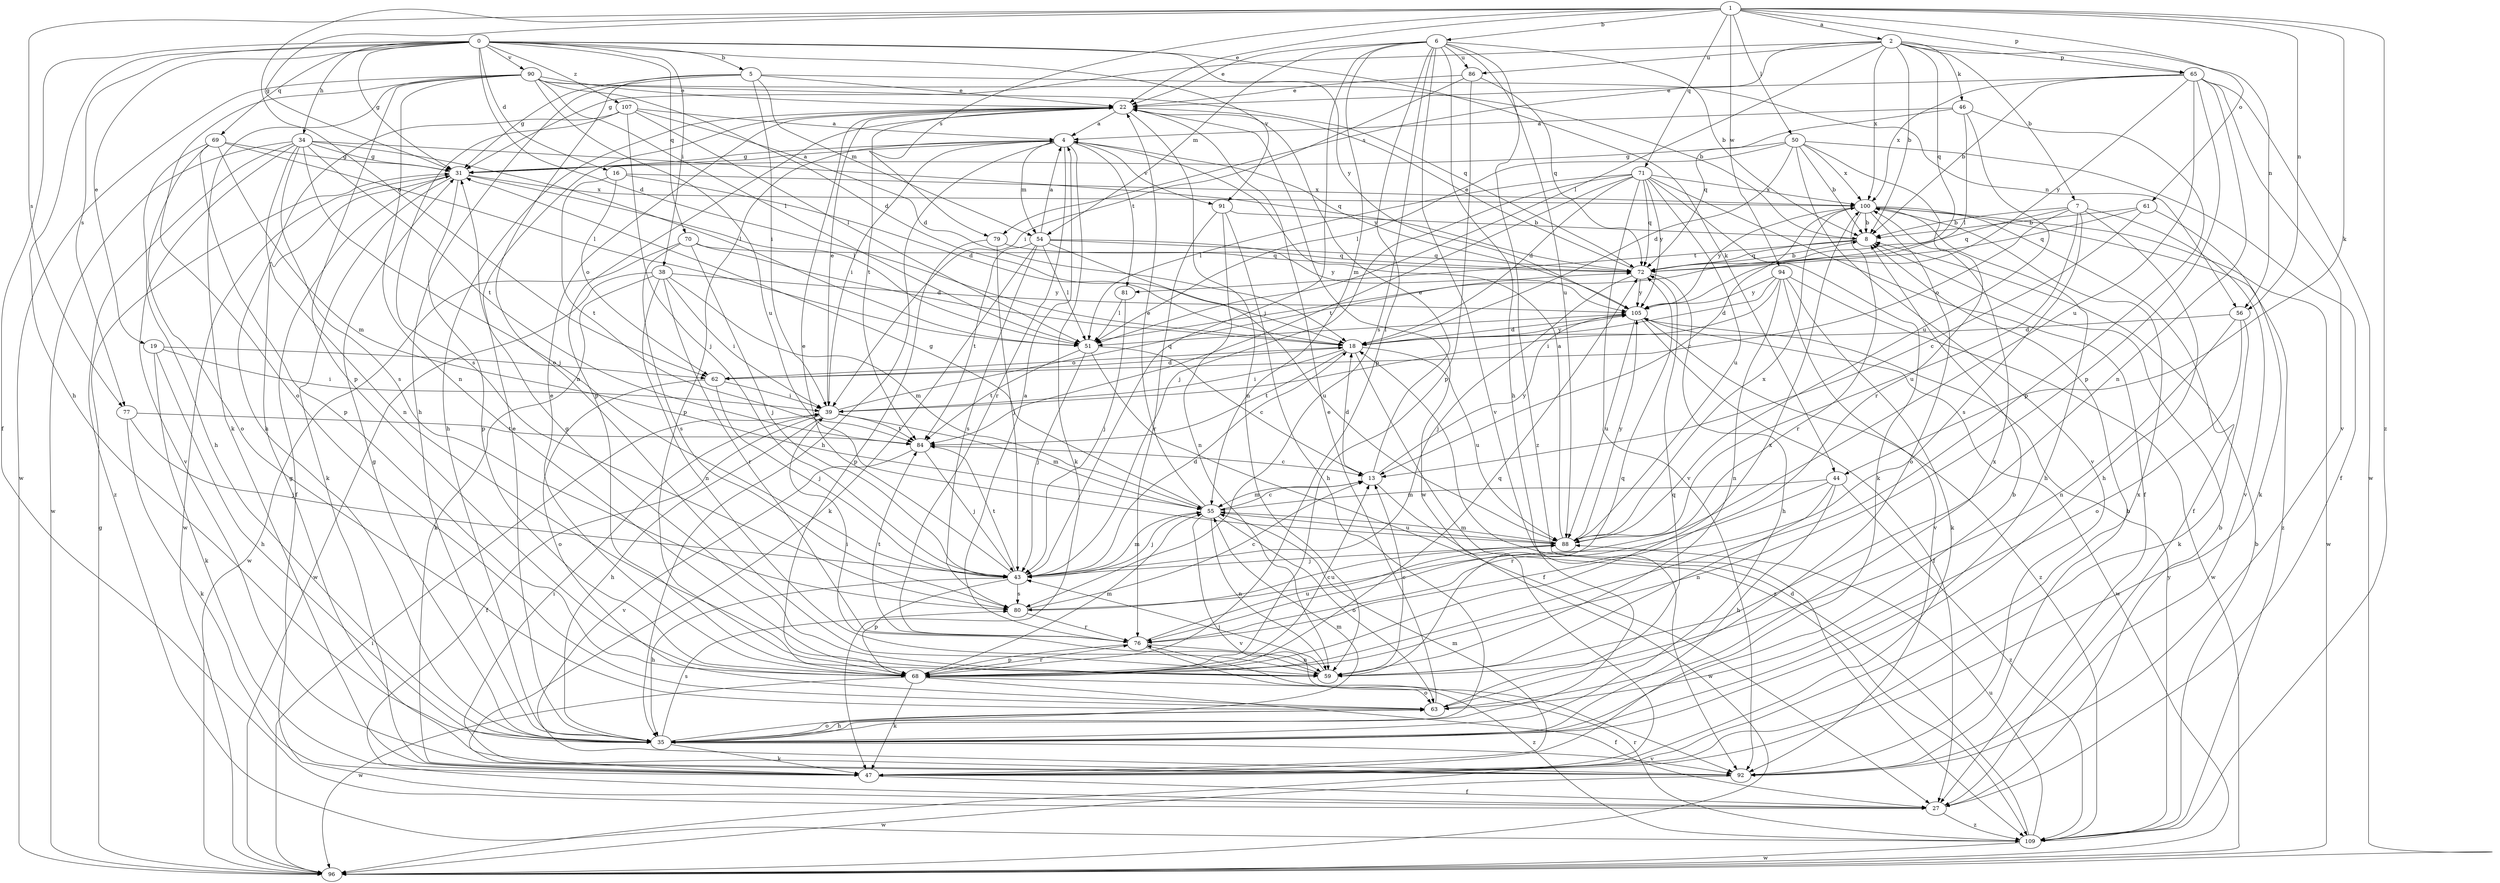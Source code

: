 strict digraph  {
0;
1;
2;
4;
5;
6;
7;
8;
13;
16;
18;
19;
22;
27;
31;
34;
35;
38;
39;
43;
44;
46;
47;
50;
51;
54;
55;
56;
59;
61;
62;
63;
65;
68;
69;
70;
71;
72;
76;
77;
79;
80;
81;
84;
86;
88;
90;
91;
92;
94;
96;
100;
105;
107;
109;
0 -> 5  [label=b];
0 -> 16  [label=d];
0 -> 18  [label=d];
0 -> 19  [label=e];
0 -> 27  [label=f];
0 -> 31  [label=g];
0 -> 34  [label=h];
0 -> 35  [label=h];
0 -> 38  [label=i];
0 -> 44  [label=k];
0 -> 69  [label=q];
0 -> 70  [label=q];
0 -> 77  [label=s];
0 -> 90  [label=v];
0 -> 91  [label=v];
0 -> 105  [label=y];
0 -> 107  [label=z];
1 -> 2  [label=a];
1 -> 6  [label=b];
1 -> 22  [label=e];
1 -> 31  [label=g];
1 -> 44  [label=k];
1 -> 50  [label=l];
1 -> 56  [label=n];
1 -> 61  [label=o];
1 -> 62  [label=o];
1 -> 65  [label=p];
1 -> 71  [label=q];
1 -> 77  [label=s];
1 -> 79  [label=s];
1 -> 94  [label=w];
1 -> 109  [label=z];
2 -> 7  [label=b];
2 -> 8  [label=b];
2 -> 31  [label=g];
2 -> 46  [label=k];
2 -> 51  [label=l];
2 -> 56  [label=n];
2 -> 65  [label=p];
2 -> 72  [label=q];
2 -> 79  [label=s];
2 -> 86  [label=u];
2 -> 100  [label=x];
4 -> 31  [label=g];
4 -> 35  [label=h];
4 -> 39  [label=i];
4 -> 47  [label=k];
4 -> 54  [label=m];
4 -> 68  [label=p];
4 -> 76  [label=r];
4 -> 81  [label=t];
4 -> 91  [label=v];
4 -> 105  [label=y];
5 -> 22  [label=e];
5 -> 31  [label=g];
5 -> 35  [label=h];
5 -> 39  [label=i];
5 -> 54  [label=m];
5 -> 56  [label=n];
5 -> 59  [label=n];
6 -> 8  [label=b];
6 -> 22  [label=e];
6 -> 35  [label=h];
6 -> 43  [label=j];
6 -> 54  [label=m];
6 -> 55  [label=m];
6 -> 68  [label=p];
6 -> 80  [label=s];
6 -> 86  [label=u];
6 -> 88  [label=u];
6 -> 92  [label=v];
6 -> 109  [label=z];
7 -> 8  [label=b];
7 -> 35  [label=h];
7 -> 62  [label=o];
7 -> 72  [label=q];
7 -> 80  [label=s];
7 -> 88  [label=u];
7 -> 92  [label=v];
8 -> 72  [label=q];
8 -> 81  [label=t];
13 -> 18  [label=d];
13 -> 22  [label=e];
13 -> 55  [label=m];
13 -> 96  [label=w];
13 -> 105  [label=y];
16 -> 18  [label=d];
16 -> 62  [label=o];
16 -> 84  [label=t];
16 -> 100  [label=x];
18 -> 39  [label=i];
18 -> 62  [label=o];
18 -> 84  [label=t];
18 -> 88  [label=u];
18 -> 105  [label=y];
18 -> 109  [label=z];
19 -> 35  [label=h];
19 -> 39  [label=i];
19 -> 47  [label=k];
19 -> 62  [label=o];
22 -> 4  [label=a];
22 -> 35  [label=h];
22 -> 59  [label=n];
22 -> 68  [label=p];
22 -> 84  [label=t];
22 -> 96  [label=w];
27 -> 8  [label=b];
27 -> 109  [label=z];
31 -> 4  [label=a];
31 -> 27  [label=f];
31 -> 47  [label=k];
31 -> 51  [label=l];
31 -> 68  [label=p];
31 -> 96  [label=w];
31 -> 100  [label=x];
34 -> 31  [label=g];
34 -> 43  [label=j];
34 -> 51  [label=l];
34 -> 59  [label=n];
34 -> 72  [label=q];
34 -> 80  [label=s];
34 -> 84  [label=t];
34 -> 92  [label=v];
34 -> 96  [label=w];
34 -> 109  [label=z];
35 -> 8  [label=b];
35 -> 22  [label=e];
35 -> 31  [label=g];
35 -> 47  [label=k];
35 -> 55  [label=m];
35 -> 63  [label=o];
35 -> 80  [label=s];
35 -> 92  [label=v];
38 -> 39  [label=i];
38 -> 47  [label=k];
38 -> 55  [label=m];
38 -> 59  [label=n];
38 -> 76  [label=r];
38 -> 96  [label=w];
38 -> 105  [label=y];
39 -> 22  [label=e];
39 -> 27  [label=f];
39 -> 35  [label=h];
39 -> 55  [label=m];
39 -> 72  [label=q];
39 -> 84  [label=t];
43 -> 18  [label=d];
43 -> 22  [label=e];
43 -> 35  [label=h];
43 -> 55  [label=m];
43 -> 68  [label=p];
43 -> 80  [label=s];
43 -> 84  [label=t];
44 -> 35  [label=h];
44 -> 55  [label=m];
44 -> 59  [label=n];
44 -> 76  [label=r];
44 -> 109  [label=z];
46 -> 4  [label=a];
46 -> 51  [label=l];
46 -> 68  [label=p];
46 -> 72  [label=q];
46 -> 88  [label=u];
47 -> 27  [label=f];
47 -> 55  [label=m];
47 -> 100  [label=x];
50 -> 8  [label=b];
50 -> 18  [label=d];
50 -> 27  [label=f];
50 -> 31  [label=g];
50 -> 51  [label=l];
50 -> 76  [label=r];
50 -> 92  [label=v];
50 -> 100  [label=x];
51 -> 13  [label=c];
51 -> 27  [label=f];
51 -> 43  [label=j];
51 -> 84  [label=t];
54 -> 4  [label=a];
54 -> 47  [label=k];
54 -> 51  [label=l];
54 -> 72  [label=q];
54 -> 80  [label=s];
54 -> 84  [label=t];
54 -> 88  [label=u];
54 -> 105  [label=y];
55 -> 13  [label=c];
55 -> 22  [label=e];
55 -> 31  [label=g];
55 -> 43  [label=j];
55 -> 59  [label=n];
55 -> 63  [label=o];
55 -> 88  [label=u];
55 -> 92  [label=v];
56 -> 18  [label=d];
56 -> 47  [label=k];
56 -> 59  [label=n];
56 -> 63  [label=o];
59 -> 13  [label=c];
59 -> 31  [label=g];
59 -> 39  [label=i];
59 -> 43  [label=j];
59 -> 72  [label=q];
61 -> 8  [label=b];
61 -> 13  [label=c];
61 -> 47  [label=k];
61 -> 72  [label=q];
62 -> 18  [label=d];
62 -> 39  [label=i];
62 -> 43  [label=j];
62 -> 63  [label=o];
63 -> 22  [label=e];
63 -> 35  [label=h];
63 -> 72  [label=q];
63 -> 100  [label=x];
65 -> 8  [label=b];
65 -> 22  [label=e];
65 -> 59  [label=n];
65 -> 68  [label=p];
65 -> 88  [label=u];
65 -> 92  [label=v];
65 -> 96  [label=w];
65 -> 100  [label=x];
65 -> 105  [label=y];
68 -> 13  [label=c];
68 -> 22  [label=e];
68 -> 27  [label=f];
68 -> 47  [label=k];
68 -> 55  [label=m];
68 -> 63  [label=o];
68 -> 72  [label=q];
68 -> 76  [label=r];
68 -> 96  [label=w];
68 -> 100  [label=x];
69 -> 31  [label=g];
69 -> 35  [label=h];
69 -> 51  [label=l];
69 -> 55  [label=m];
69 -> 63  [label=o];
69 -> 68  [label=p];
70 -> 18  [label=d];
70 -> 43  [label=j];
70 -> 72  [label=q];
70 -> 80  [label=s];
70 -> 96  [label=w];
71 -> 18  [label=d];
71 -> 27  [label=f];
71 -> 43  [label=j];
71 -> 47  [label=k];
71 -> 51  [label=l];
71 -> 72  [label=q];
71 -> 84  [label=t];
71 -> 88  [label=u];
71 -> 92  [label=v];
71 -> 100  [label=x];
71 -> 105  [label=y];
72 -> 8  [label=b];
72 -> 22  [label=e];
72 -> 35  [label=h];
72 -> 43  [label=j];
72 -> 105  [label=y];
76 -> 4  [label=a];
76 -> 59  [label=n];
76 -> 68  [label=p];
76 -> 84  [label=t];
76 -> 88  [label=u];
76 -> 109  [label=z];
77 -> 43  [label=j];
77 -> 47  [label=k];
77 -> 84  [label=t];
79 -> 43  [label=j];
79 -> 68  [label=p];
79 -> 72  [label=q];
80 -> 13  [label=c];
80 -> 76  [label=r];
80 -> 88  [label=u];
81 -> 43  [label=j];
81 -> 51  [label=l];
84 -> 13  [label=c];
84 -> 43  [label=j];
84 -> 92  [label=v];
86 -> 22  [label=e];
86 -> 39  [label=i];
86 -> 68  [label=p];
86 -> 72  [label=q];
88 -> 4  [label=a];
88 -> 43  [label=j];
88 -> 55  [label=m];
88 -> 100  [label=x];
88 -> 105  [label=y];
90 -> 8  [label=b];
90 -> 18  [label=d];
90 -> 22  [label=e];
90 -> 47  [label=k];
90 -> 51  [label=l];
90 -> 59  [label=n];
90 -> 63  [label=o];
90 -> 68  [label=p];
90 -> 72  [label=q];
90 -> 88  [label=u];
90 -> 96  [label=w];
91 -> 8  [label=b];
91 -> 35  [label=h];
91 -> 59  [label=n];
91 -> 76  [label=r];
92 -> 8  [label=b];
92 -> 31  [label=g];
92 -> 39  [label=i];
92 -> 96  [label=w];
94 -> 18  [label=d];
94 -> 39  [label=i];
94 -> 47  [label=k];
94 -> 59  [label=n];
94 -> 92  [label=v];
94 -> 96  [label=w];
94 -> 105  [label=y];
96 -> 31  [label=g];
96 -> 39  [label=i];
100 -> 8  [label=b];
100 -> 13  [label=c];
100 -> 27  [label=f];
100 -> 35  [label=h];
100 -> 63  [label=o];
100 -> 76  [label=r];
100 -> 96  [label=w];
100 -> 105  [label=y];
100 -> 109  [label=z];
105 -> 18  [label=d];
105 -> 27  [label=f];
105 -> 51  [label=l];
105 -> 88  [label=u];
105 -> 96  [label=w];
105 -> 109  [label=z];
107 -> 4  [label=a];
107 -> 18  [label=d];
107 -> 35  [label=h];
107 -> 43  [label=j];
107 -> 51  [label=l];
107 -> 80  [label=s];
109 -> 8  [label=b];
109 -> 18  [label=d];
109 -> 76  [label=r];
109 -> 88  [label=u];
109 -> 96  [label=w];
109 -> 105  [label=y];
}
